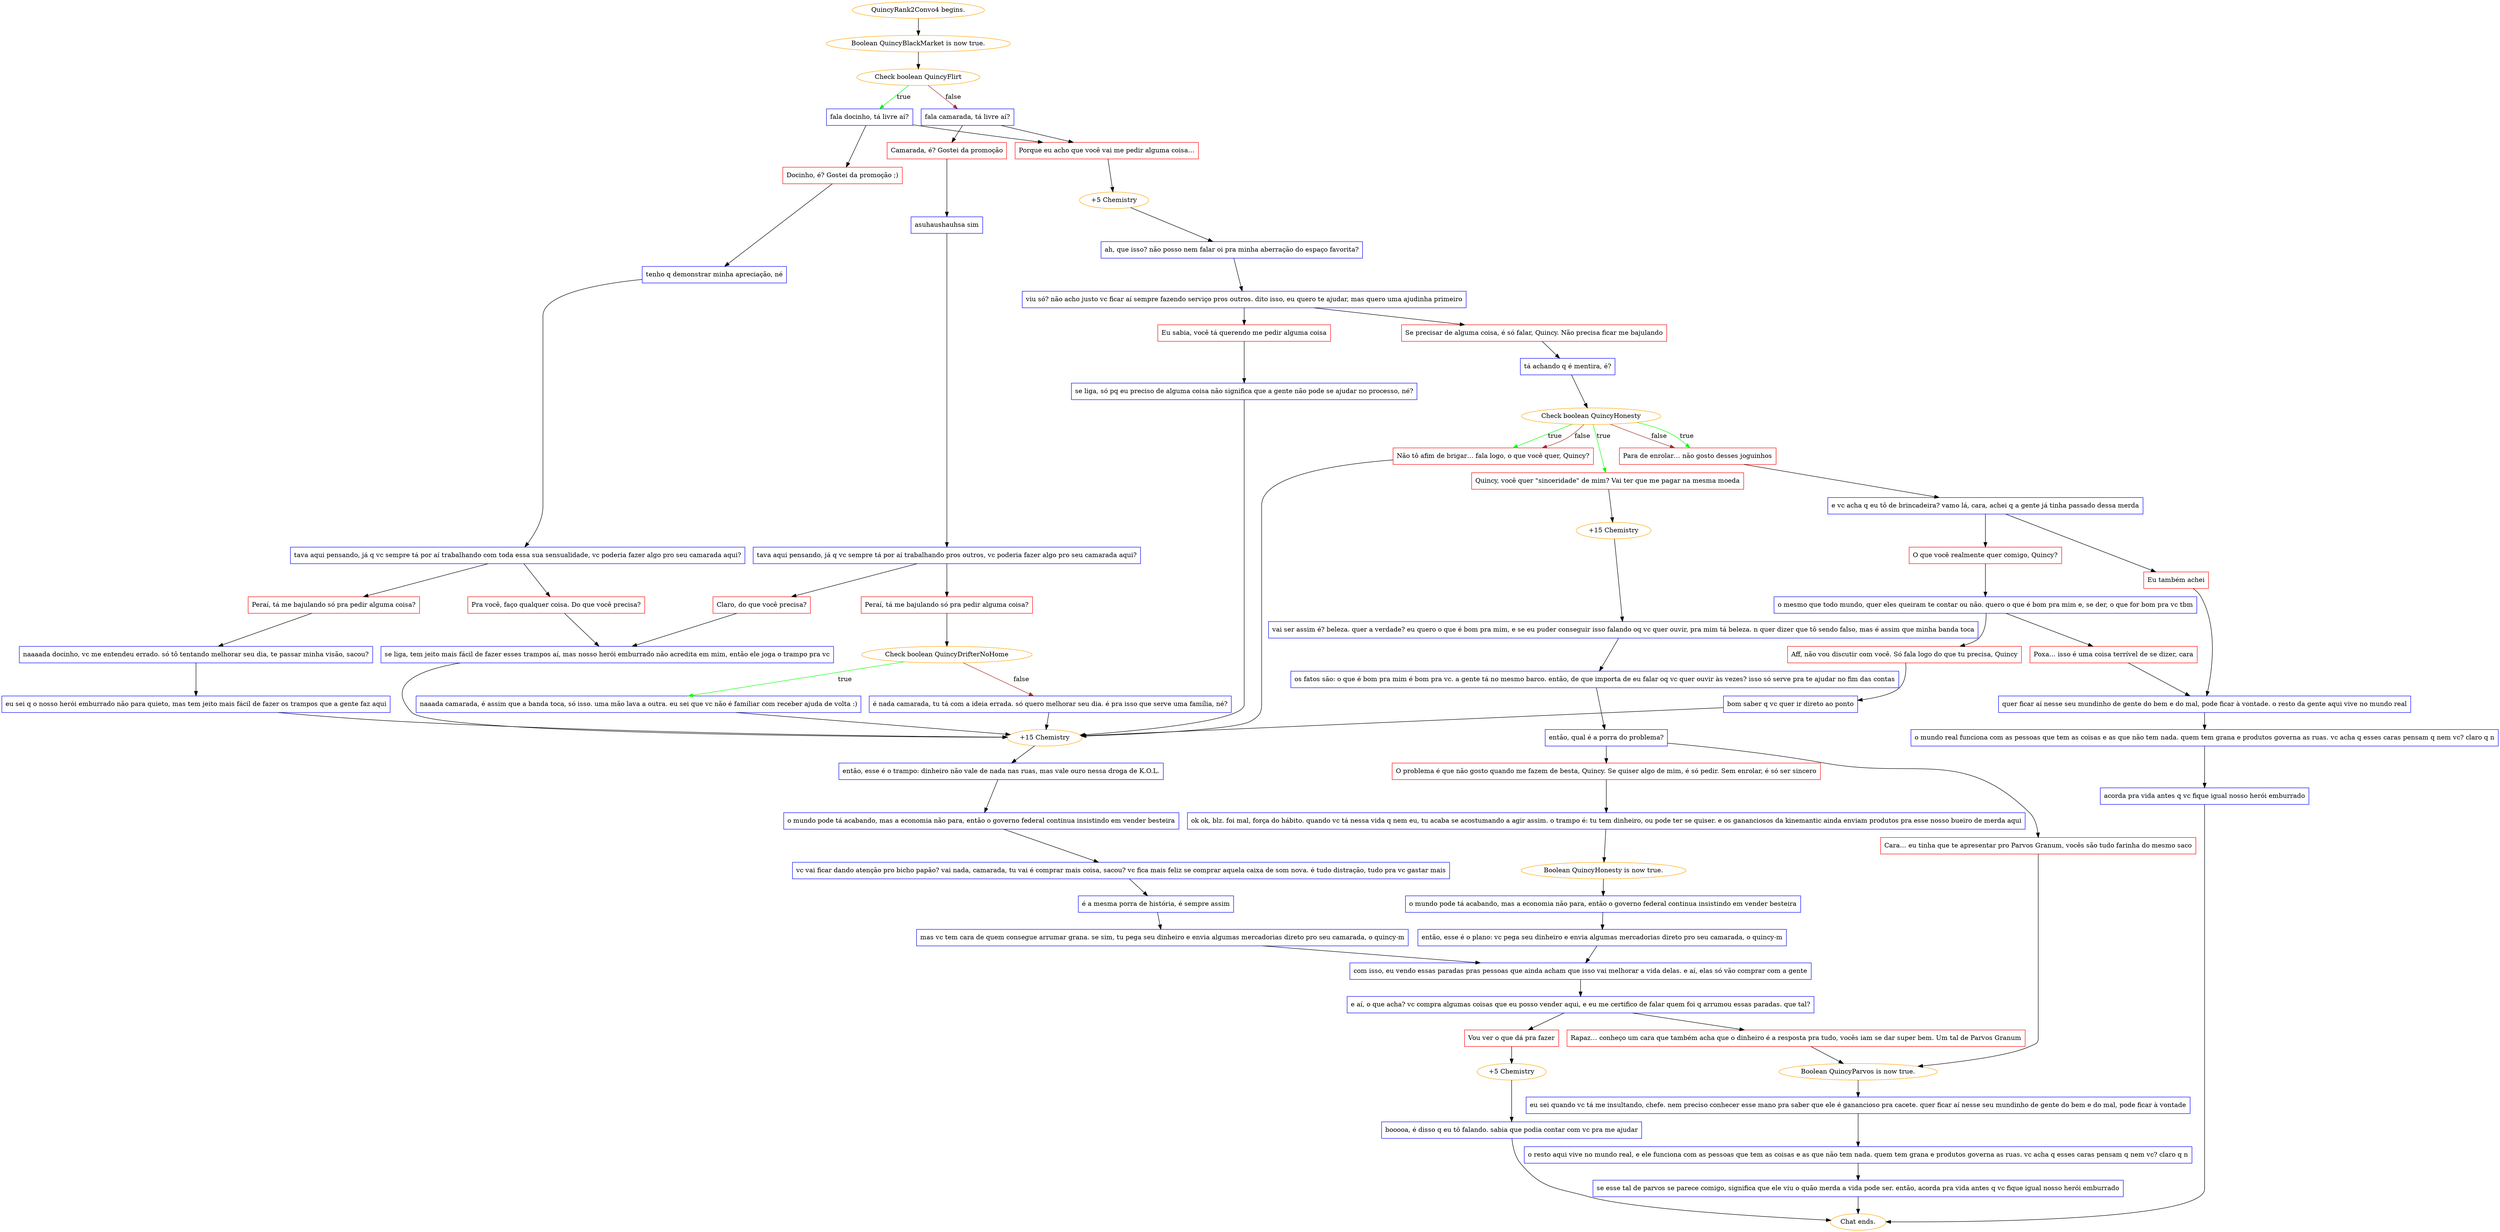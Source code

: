 digraph {
	"QuincyRank2Convo4 begins." [color=orange];
		"QuincyRank2Convo4 begins." -> j3671517917;
	j3671517917 [label="Boolean QuincyBlackMarket is now true.",color=orange];
		j3671517917 -> j3865965441;
	j3865965441 [label="Check boolean QuincyFlirt",color=orange];
		j3865965441 -> j453020979 [label=true,color=green];
		j3865965441 -> j2815581989 [label=false,color=brown];
	j453020979 [label="fala docinho, tá livre aí?",shape=box,color=blue];
		j453020979 -> j3608881648;
		j453020979 -> j2480036495;
	j2815581989 [label="fala camarada, tá livre aí?",shape=box,color=blue];
		j2815581989 -> j966190615;
		j2815581989 -> j2480036495;
	j3608881648 [label="Docinho, é? Gostei da promoção ;)",shape=box,color=red];
		j3608881648 -> j940196778;
	j2480036495 [label="Porque eu acho que você vai me pedir alguma coisa…",shape=box,color=red];
		j2480036495 -> j1554291870;
	j966190615 [label="Camarada, é? Gostei da promoção",shape=box,color=red];
		j966190615 -> j2486713126;
	j940196778 [label="tenho q demonstrar minha apreciação, né",shape=box,color=blue];
		j940196778 -> j1171571198;
	j1554291870 [label="+5 Chemistry",color=orange];
		j1554291870 -> j3017717826;
	j2486713126 [label="asuhaushauhsa sim",shape=box,color=blue];
		j2486713126 -> j3937279697;
	j1171571198 [label="tava aqui pensando, já q vc sempre tá por aí trabalhando com toda essa sua sensualidade, vc poderia fazer algo pro seu camarada aqui?",shape=box,color=blue];
		j1171571198 -> j1684969997;
		j1171571198 -> j64063379;
	j3017717826 [label="ah, que isso? não posso nem falar oi pra minha aberração do espaço favorita?",shape=box,color=blue];
		j3017717826 -> j2800922043;
	j3937279697 [label="tava aqui pensando, já q vc sempre tá por aí trabalhando pros outros, vc poderia fazer algo pro seu camarada aqui?",shape=box,color=blue];
		j3937279697 -> j3692734346;
		j3937279697 -> j3027688298;
	j1684969997 [label="Pra você, faço qualquer coisa. Do que você precisa?",shape=box,color=red];
		j1684969997 -> j203242525;
	j64063379 [label="Peraí, tá me bajulando só pra pedir alguma coisa?",shape=box,color=red];
		j64063379 -> j2552657244;
	j2800922043 [label="viu só? não acho justo vc ficar aí sempre fazendo serviço pros outros. dito isso, eu quero te ajudar, mas quero uma ajudinha primeiro",shape=box,color=blue];
		j2800922043 -> j1345759802;
		j2800922043 -> j2519895580;
	j3692734346 [label="Claro, do que você precisa?",shape=box,color=red];
		j3692734346 -> j203242525;
	j3027688298 [label="Peraí, tá me bajulando só pra pedir alguma coisa?",shape=box,color=red];
		j3027688298 -> j3576378402;
	j203242525 [label="se liga, tem jeito mais fácil de fazer esses trampos aí, mas nosso herói emburrado não acredita em mim, então ele joga o trampo pra vc",shape=box,color=blue];
		j203242525 -> j2317829805;
	j2552657244 [label="naaaada docinho, vc me entendeu errado. só tô tentando melhorar seu dia, te passar minha visão, sacou?",shape=box,color=blue];
		j2552657244 -> j1290293943;
	j1345759802 [label="Eu sabia, você tá querendo me pedir alguma coisa",shape=box,color=red];
		j1345759802 -> j3197231803;
	j2519895580 [label="Se precisar de alguma coisa, é só falar, Quincy. Não precisa ficar me bajulando",shape=box,color=red];
		j2519895580 -> j1053274094;
	j3576378402 [label="Check boolean QuincyDrifterNoHome",color=orange];
		j3576378402 -> j813724597 [label=true,color=green];
		j3576378402 -> j2670118796 [label=false,color=brown];
	j2317829805 [label="+15 Chemistry",color=orange];
		j2317829805 -> j659806354;
	j1290293943 [label="eu sei q o nosso herói emburrado não para quieto, mas tem jeito mais fácil de fazer os trampos que a gente faz aqui",shape=box,color=blue];
		j1290293943 -> j2317829805;
	j3197231803 [label="se liga, só pq eu preciso de alguma coisa não significa que a gente não pode se ajudar no processo, né?",shape=box,color=blue];
		j3197231803 -> j2317829805;
	j1053274094 [label="tá achando q é mentira, é?",shape=box,color=blue];
		j1053274094 -> j3330925528;
	j813724597 [label="naaada camarada, é assim que a banda toca, só isso. uma mão lava a outra. eu sei que vc não é familiar com receber ajuda de volta :)",shape=box,color=blue];
		j813724597 -> j2317829805;
	j2670118796 [label="é nada camarada, tu tá com a ideia errada. só quero melhorar seu dia. é pra isso que serve uma família, né?",shape=box,color=blue];
		j2670118796 -> j2317829805;
	j659806354 [label="então, esse é o trampo: dinheiro não vale de nada nas ruas, mas vale ouro nessa droga de K.O.L.",shape=box,color=blue];
		j659806354 -> j1340976972;
	j3330925528 [label="Check boolean QuincyHonesty",color=orange];
		j3330925528 -> j3896956837 [label=true,color=green];
		j3330925528 -> j4194332315 [label=true,color=green];
		j3330925528 -> j29389143 [label=true,color=green];
		j3330925528 -> j4194332315 [label=false,color=brown];
		j3330925528 -> j29389143 [label=false,color=brown];
	j1340976972 [label="o mundo pode tá acabando, mas a economia não para, então o governo federal continua insistindo em vender besteira",shape=box,color=blue];
		j1340976972 -> j3719790808;
	j3896956837 [label="Quincy, você quer \"sinceridade\" de mim? Vai ter que me pagar na mesma moeda",shape=box,color=red];
		j3896956837 -> j3946082723;
	j4194332315 [label="Para de enrolar… não gosto desses joguinhos",shape=box,color=red];
		j4194332315 -> j824931783;
	j29389143 [label="Não tô afim de brigar… fala logo, o que você quer, Quincy?",shape=box,color=red];
		j29389143 -> j2317829805;
	j3719790808 [label="vc vai ficar dando atenção pro bicho papão? vai nada, camarada, tu vai é comprar mais coisa, sacou? vc fica mais feliz se comprar aquela caixa de som nova. é tudo distração, tudo pra vc gastar mais",shape=box,color=blue];
		j3719790808 -> j4275281608;
	j3946082723 [label="+15 Chemistry",color=orange];
		j3946082723 -> j3041878527;
	j824931783 [label="e vc acha q eu tô de brincadeira? vamo lá, cara, achei q a gente já tinha passado dessa merda",shape=box,color=blue];
		j824931783 -> j2738107539;
		j824931783 -> j2599863964;
	j4275281608 [label="é a mesma porra de história, é sempre assim",shape=box,color=blue];
		j4275281608 -> j3060891903;
	j3041878527 [label="vai ser assim é? beleza. quer a verdade? eu quero o que é bom pra mim, e se eu puder conseguir isso falando oq vc quer ouvir, pra mim tá beleza. n quer dizer que tô sendo falso, mas é assim que minha banda toca",shape=box,color=blue];
		j3041878527 -> j1719821491;
	j2738107539 [label="Eu também achei",shape=box,color=red];
		j2738107539 -> j1395603514;
	j2599863964 [label="O que você realmente quer comigo, Quincy?",shape=box,color=red];
		j2599863964 -> j100601179;
	j3060891903 [label="mas vc tem cara de quem consegue arrumar grana. se sim, tu pega seu dinheiro e envia algumas mercadorias direto pro seu camarada, o quincy-m",shape=box,color=blue];
		j3060891903 -> j2683753753;
	j1719821491 [label="os fatos são: o que é bom pra mim é bom pra vc. a gente tá no mesmo barco. então, de que importa de eu falar oq vc quer ouvir às vezes? isso só serve pra te ajudar no fim das contas",shape=box,color=blue];
		j1719821491 -> j697669290;
	j1395603514 [label="quer ficar aí nesse seu mundinho de gente do bem e do mal, pode ficar à vontade. o resto da gente aqui vive no mundo real",shape=box,color=blue];
		j1395603514 -> j3291515804;
	j100601179 [label="o mesmo que todo mundo, quer eles queiram te contar ou não. quero o que é bom pra mim e, se der, o que for bom pra vc tbm",shape=box,color=blue];
		j100601179 -> j1756678063;
		j100601179 -> j2006612926;
	j2683753753 [label="com isso, eu vendo essas paradas pras pessoas que ainda acham que isso vai melhorar a vida delas. e aí, elas só vão comprar com a gente",shape=box,color=blue];
		j2683753753 -> j3195369108;
	j697669290 [label="então, qual é a porra do problema?",shape=box,color=blue];
		j697669290 -> j885055555;
		j697669290 -> j1792454203;
	j3291515804 [label="o mundo real funciona com as pessoas que tem as coisas e as que não tem nada. quem tem grana e produtos governa as ruas. vc acha q esses caras pensam q nem vc? claro q n",shape=box,color=blue];
		j3291515804 -> j870860382;
	j1756678063 [label="Poxa… isso é uma coisa terrível de se dizer, cara",shape=box,color=red];
		j1756678063 -> j1395603514;
	j2006612926 [label="Aff, não vou discutir com você. Só fala logo do que tu precisa, Quincy",shape=box,color=red];
		j2006612926 -> j1783774648;
	j3195369108 [label="e aí, o que acha? vc compra algumas coisas que eu posso vender aqui, e eu me certifico de falar quem foi q arrumou essas paradas. que tal?",shape=box,color=blue];
		j3195369108 -> j2235592518;
		j3195369108 -> j784021025;
	j885055555 [label="Cara… eu tinha que te apresentar pro Parvos Granum, vocês são tudo farinha do mesmo saco",shape=box,color=red];
		j885055555 -> j3121725507;
	j1792454203 [label="O problema é que não gosto quando me fazem de besta, Quincy. Se quiser algo de mim, é só pedir. Sem enrolar, é só ser sincero",shape=box,color=red];
		j1792454203 -> j3457972756;
	j870860382 [label="acorda pra vida antes q vc fique igual nosso herói emburrado",shape=box,color=blue];
		j870860382 -> "Chat ends.";
	j1783774648 [label="bom saber q vc quer ir direto ao ponto",shape=box,color=blue];
		j1783774648 -> j2317829805;
	j2235592518 [label="Vou ver o que dá pra fazer",shape=box,color=red];
		j2235592518 -> j920939893;
	j784021025 [label="Rapaz… conheço um cara que também acha que o dinheiro é a resposta pra tudo, vocês iam se dar super bem. Um tal de Parvos Granum",shape=box,color=red];
		j784021025 -> j3121725507;
	j3121725507 [label="Boolean QuincyParvos is now true.",color=orange];
		j3121725507 -> j2106153024;
	j3457972756 [label="ok ok, blz. foi mal, força do hábito. quando vc tá nessa vida q nem eu, tu acaba se acostumando a agir assim. o trampo é: tu tem dinheiro, ou pode ter se quiser. e os gananciosos da kinemantic ainda enviam produtos pra esse nosso bueiro de merda aqui",shape=box,color=blue];
		j3457972756 -> j3128285120;
	"Chat ends." [color=orange];
	j920939893 [label="+5 Chemistry",color=orange];
		j920939893 -> j1240975965;
	j2106153024 [label="eu sei quando vc tá me insultando, chefe. nem preciso conhecer esse mano pra saber que ele é ganancioso pra cacete. quer ficar aí nesse seu mundinho de gente do bem e do mal, pode ficar à vontade",shape=box,color=blue];
		j2106153024 -> j2003197923;
	j3128285120 [label="Boolean QuincyHonesty is now true.",color=orange];
		j3128285120 -> j2949604846;
	j1240975965 [label="booooa, é disso q eu tô falando. sabia que podia contar com vc pra me ajudar",shape=box,color=blue];
		j1240975965 -> "Chat ends.";
	j2003197923 [label="o resto aqui vive no mundo real, e ele funciona com as pessoas que tem as coisas e as que não tem nada. quem tem grana e produtos governa as ruas. vc acha q esses caras pensam q nem vc? claro q n",shape=box,color=blue];
		j2003197923 -> j3036272080;
	j2949604846 [label="o mundo pode tá acabando, mas a economia não para, então o governo federal continua insistindo em vender besteira",shape=box,color=blue];
		j2949604846 -> j1150679476;
	j3036272080 [label="se esse tal de parvos se parece comigo, significa que ele viu o quão merda a vida pode ser. então, acorda pra vida antes q vc fique igual nosso herói emburrado",shape=box,color=blue];
		j3036272080 -> "Chat ends.";
	j1150679476 [label="então, esse é o plano: vc pega seu dinheiro e envia algumas mercadorias direto pro seu camarada, o quincy-m",shape=box,color=blue];
		j1150679476 -> j2683753753;
}